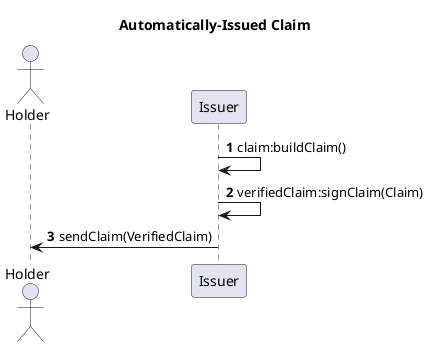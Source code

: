 @startuml
title Automatically-Issued Claim
autonumber
actor Holder
Issuer -> Issuer : claim:buildClaim()
Issuer -> Issuer : verifiedClaim:signClaim(Claim)
Issuer -> Holder : sendClaim(VerifiedClaim)
@enduml